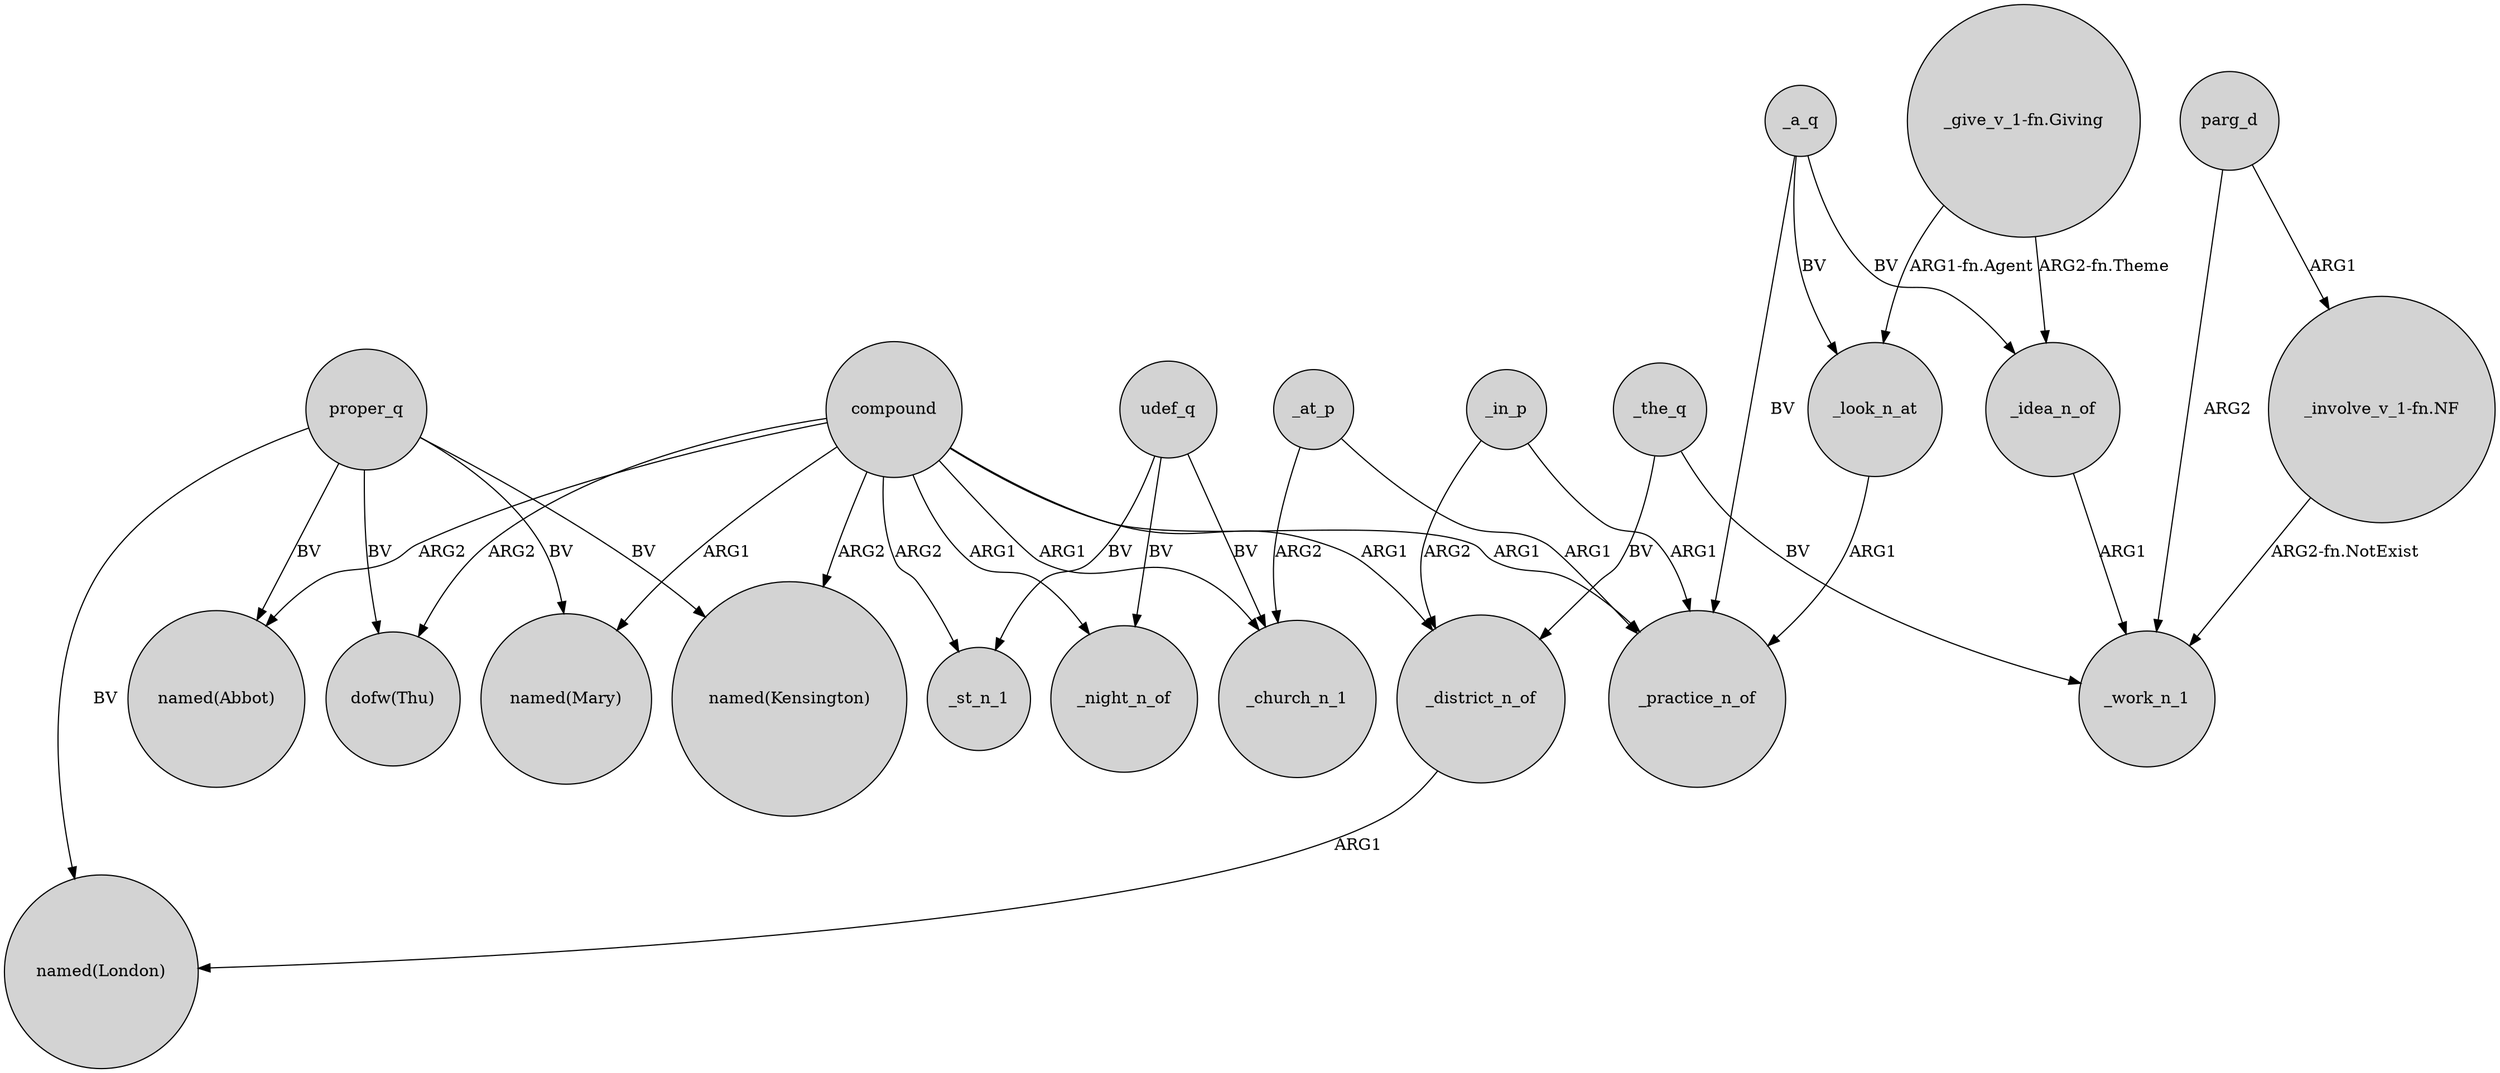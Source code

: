 digraph {
	node [shape=circle style=filled]
	compound -> "named(Abbot)" [label=ARG2]
	compound -> "dofw(Thu)" [label=ARG2]
	_at_p -> _practice_n_of [label=ARG1]
	compound -> "named(Kensington)" [label=ARG2]
	parg_d -> "_involve_v_1-fn.NF" [label=ARG1]
	compound -> "named(Mary)" [label=ARG1]
	_at_p -> _church_n_1 [label=ARG2]
	udef_q -> _st_n_1 [label=BV]
	_a_q -> _idea_n_of [label=BV]
	proper_q -> "named(Abbot)" [label=BV]
	compound -> _night_n_of [label=ARG1]
	compound -> _practice_n_of [label=ARG1]
	_a_q -> _practice_n_of [label=BV]
	_district_n_of -> "named(London)" [label=ARG1]
	_the_q -> _district_n_of [label=BV]
	"_involve_v_1-fn.NF" -> _work_n_1 [label="ARG2-fn.NotExist"]
	proper_q -> "named(Mary)" [label=BV]
	compound -> _st_n_1 [label=ARG2]
	compound -> _church_n_1 [label=ARG1]
	_in_p -> _district_n_of [label=ARG2]
	_idea_n_of -> _work_n_1 [label=ARG1]
	_in_p -> _practice_n_of [label=ARG1]
	proper_q -> "dofw(Thu)" [label=BV]
	parg_d -> _work_n_1 [label=ARG2]
	_look_n_at -> _practice_n_of [label=ARG1]
	proper_q -> "named(London)" [label=BV]
	udef_q -> _church_n_1 [label=BV]
	udef_q -> _night_n_of [label=BV]
	compound -> _district_n_of [label=ARG1]
	proper_q -> "named(Kensington)" [label=BV]
	"_give_v_1-fn.Giving" -> _look_n_at [label="ARG1-fn.Agent"]
	_a_q -> _look_n_at [label=BV]
	"_give_v_1-fn.Giving" -> _idea_n_of [label="ARG2-fn.Theme"]
	_the_q -> _work_n_1 [label=BV]
}
